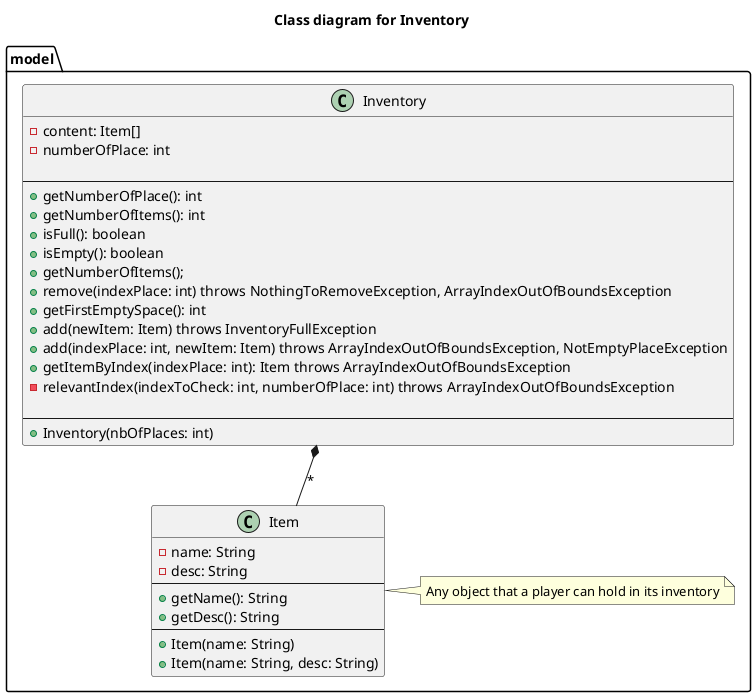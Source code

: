 @startuml
'https://plantuml.com/class-diagram

title "Class diagram for Inventory"

package model {
class Inventory {
- content: Item[]
- numberOfPlace: int

----
+ getNumberOfPlace(): int
+ getNumberOfItems(): int
+ isFull(): boolean
+ isEmpty(): boolean
+ getNumberOfItems();
+ remove(indexPlace: int) throws NothingToRemoveException, ArrayIndexOutOfBoundsException
+ getFirstEmptySpace(): int
' Get the index of the first free space in the inventory
+ add(newItem: Item) throws InventoryFullException
+ add(indexPlace: int, newItem: Item) throws ArrayIndexOutOfBoundsException, NotEmptyPlaceException
+ getItemByIndex(indexPlace: int): Item throws ArrayIndexOutOfBoundsException
- relevantIndex(indexToCheck: int, numberOfPlace: int) throws ArrayIndexOutOfBoundsException

----
+ Inventory(nbOfPlaces: int)
}


class Item {
- name: String
- desc: String
----
+ getName(): String
+ getDesc(): String
----
+ Item(name: String)
+ Item(name: String, desc: String)
}
note right : Any object that a player can hold in its inventory


Inventory "\n   *" *-- Item
}

@enduml